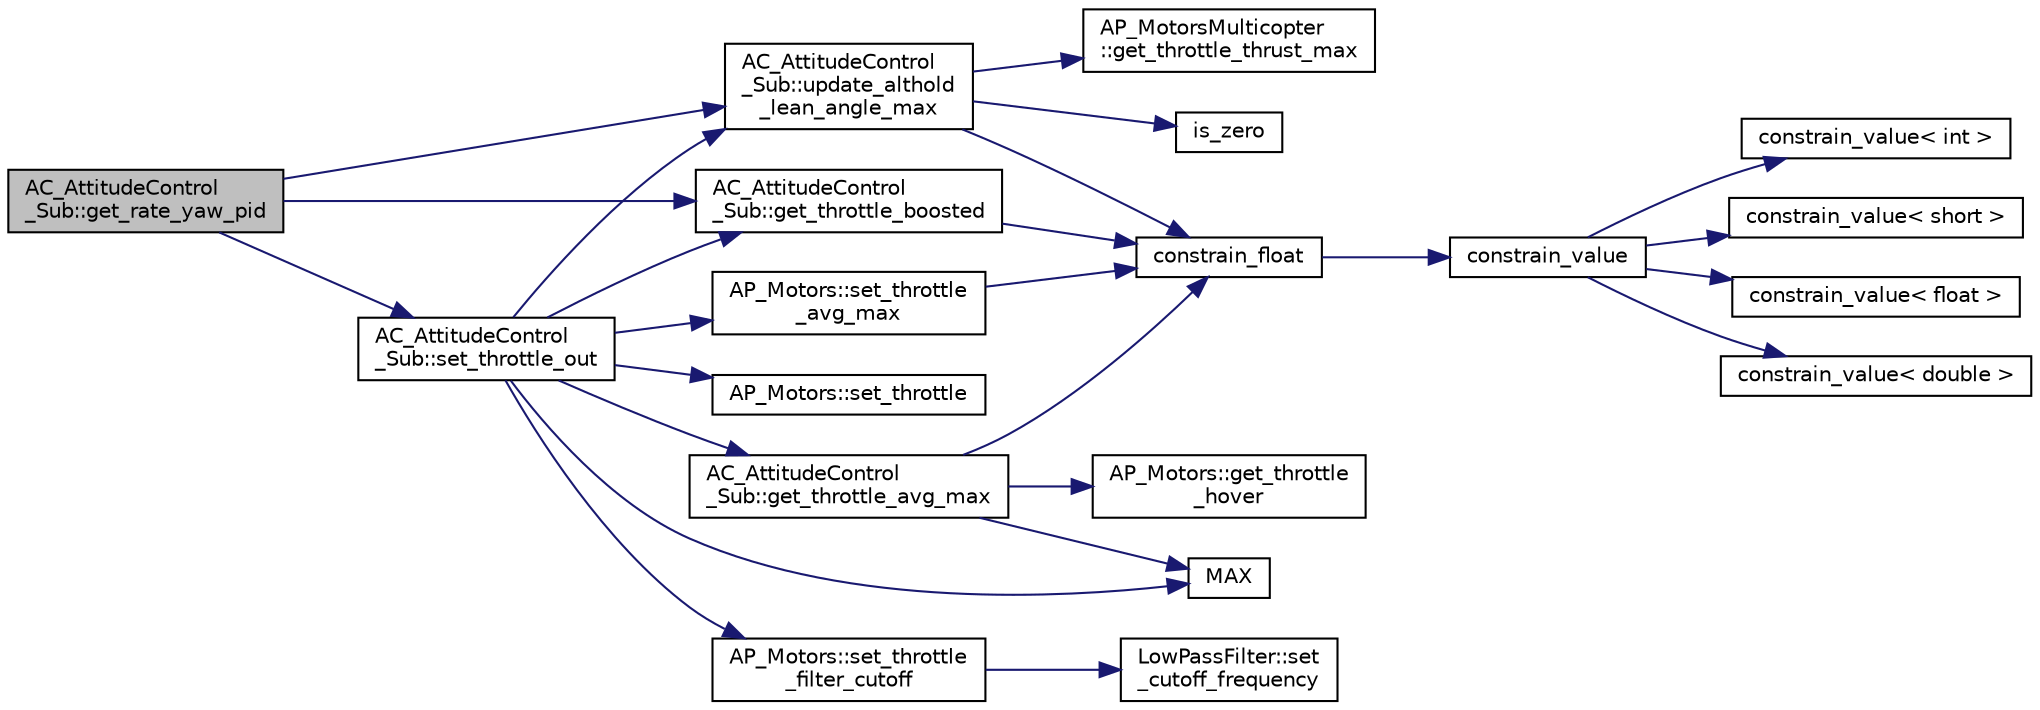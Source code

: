 digraph "AC_AttitudeControl_Sub::get_rate_yaw_pid"
{
 // INTERACTIVE_SVG=YES
  edge [fontname="Helvetica",fontsize="10",labelfontname="Helvetica",labelfontsize="10"];
  node [fontname="Helvetica",fontsize="10",shape=record];
  rankdir="LR";
  Node1 [label="AC_AttitudeControl\l_Sub::get_rate_yaw_pid",height=0.2,width=0.4,color="black", fillcolor="grey75", style="filled", fontcolor="black"];
  Node1 -> Node2 [color="midnightblue",fontsize="10",style="solid",fontname="Helvetica"];
  Node2 [label="AC_AttitudeControl\l_Sub::update_althold\l_lean_angle_max",height=0.2,width=0.4,color="black", fillcolor="white", style="filled",URL="$classAC__AttitudeControl__Sub.html#a5b05f03714d372c1b7a7cf1710fcc7f8"];
  Node2 -> Node3 [color="midnightblue",fontsize="10",style="solid",fontname="Helvetica"];
  Node3 [label="AP_MotorsMulticopter\l::get_throttle_thrust_max",height=0.2,width=0.4,color="black", fillcolor="white", style="filled",URL="$classAP__MotorsMulticopter.html#ade105370d07830c76c62cc26d6f7cbaf"];
  Node2 -> Node4 [color="midnightblue",fontsize="10",style="solid",fontname="Helvetica"];
  Node4 [label="is_zero",height=0.2,width=0.4,color="black", fillcolor="white", style="filled",URL="$AP__Math_8h.html#a2a12cce483e9b870da70d30406d82c60"];
  Node2 -> Node5 [color="midnightblue",fontsize="10",style="solid",fontname="Helvetica"];
  Node5 [label="constrain_float",height=0.2,width=0.4,color="black", fillcolor="white", style="filled",URL="$AP__Math_8h.html#ad525609d9dba6ffa556a0fbf08a3f9b4"];
  Node5 -> Node6 [color="midnightblue",fontsize="10",style="solid",fontname="Helvetica"];
  Node6 [label="constrain_value",height=0.2,width=0.4,color="black", fillcolor="white", style="filled",URL="$AP__Math_8h.html#a20e8f8671c282c69c1954652b6d61585"];
  Node6 -> Node7 [color="midnightblue",fontsize="10",style="solid",fontname="Helvetica"];
  Node7 [label="constrain_value\< int \>",height=0.2,width=0.4,color="black", fillcolor="white", style="filled",URL="$AP__Math_8cpp.html#a37e8e901754cb9c8e53a8e3030c82c50"];
  Node6 -> Node8 [color="midnightblue",fontsize="10",style="solid",fontname="Helvetica"];
  Node8 [label="constrain_value\< short \>",height=0.2,width=0.4,color="black", fillcolor="white", style="filled",URL="$AP__Math_8cpp.html#afdbe107ec1987d318a6347816fbf2b89"];
  Node6 -> Node9 [color="midnightblue",fontsize="10",style="solid",fontname="Helvetica"];
  Node9 [label="constrain_value\< float \>",height=0.2,width=0.4,color="black", fillcolor="white", style="filled",URL="$AP__Math_8cpp.html#ae6c621670c214da687de21d4e3a92587"];
  Node6 -> Node10 [color="midnightblue",fontsize="10",style="solid",fontname="Helvetica"];
  Node10 [label="constrain_value\< double \>",height=0.2,width=0.4,color="black", fillcolor="white", style="filled",URL="$AP__Math_8cpp.html#afe3990b00e9abc43fa97dfaf8e32f5c4"];
  Node1 -> Node11 [color="midnightblue",fontsize="10",style="solid",fontname="Helvetica"];
  Node11 [label="AC_AttitudeControl\l_Sub::set_throttle_out",height=0.2,width=0.4,color="black", fillcolor="white", style="filled",URL="$classAC__AttitudeControl__Sub.html#a01e89bcda33d4d292631f126b21d64fc"];
  Node11 -> Node2 [color="midnightblue",fontsize="10",style="solid",fontname="Helvetica"];
  Node11 -> Node12 [color="midnightblue",fontsize="10",style="solid",fontname="Helvetica"];
  Node12 [label="AP_Motors::set_throttle\l_filter_cutoff",height=0.2,width=0.4,color="black", fillcolor="white", style="filled",URL="$classAP__Motors.html#a663672b4ada40c46d343e3f62b51b820"];
  Node12 -> Node13 [color="midnightblue",fontsize="10",style="solid",fontname="Helvetica"];
  Node13 [label="LowPassFilter::set\l_cutoff_frequency",height=0.2,width=0.4,color="black", fillcolor="white", style="filled",URL="$classLowPassFilter.html#a1cc5016de137b01080fa0a6fa7fe53cd"];
  Node11 -> Node14 [color="midnightblue",fontsize="10",style="solid",fontname="Helvetica"];
  Node14 [label="AC_AttitudeControl\l_Sub::get_throttle_boosted",height=0.2,width=0.4,color="black", fillcolor="white", style="filled",URL="$classAC__AttitudeControl__Sub.html#ad9b99aeb009385e1ba2bd6329befd42c"];
  Node14 -> Node5 [color="midnightblue",fontsize="10",style="solid",fontname="Helvetica"];
  Node11 -> Node15 [color="midnightblue",fontsize="10",style="solid",fontname="Helvetica"];
  Node15 [label="AP_Motors::set_throttle",height=0.2,width=0.4,color="black", fillcolor="white", style="filled",URL="$classAP__Motors.html#a56d079ad89f5a4d2cacf014c8958a527"];
  Node11 -> Node16 [color="midnightblue",fontsize="10",style="solid",fontname="Helvetica"];
  Node16 [label="AP_Motors::set_throttle\l_avg_max",height=0.2,width=0.4,color="black", fillcolor="white", style="filled",URL="$classAP__Motors.html#a8f1c08d3e3ec39c1ce43a30f8045770c"];
  Node16 -> Node5 [color="midnightblue",fontsize="10",style="solid",fontname="Helvetica"];
  Node11 -> Node17 [color="midnightblue",fontsize="10",style="solid",fontname="Helvetica"];
  Node17 [label="AC_AttitudeControl\l_Sub::get_throttle_avg_max",height=0.2,width=0.4,color="black", fillcolor="white", style="filled",URL="$classAC__AttitudeControl__Sub.html#a355a53fe627b8f51805b839911350a11"];
  Node17 -> Node5 [color="midnightblue",fontsize="10",style="solid",fontname="Helvetica"];
  Node17 -> Node18 [color="midnightblue",fontsize="10",style="solid",fontname="Helvetica"];
  Node18 [label="MAX",height=0.2,width=0.4,color="black", fillcolor="white", style="filled",URL="$AP__Math_8h.html#a5c0b5c82749ac54970b2699d3c10ee9b"];
  Node17 -> Node19 [color="midnightblue",fontsize="10",style="solid",fontname="Helvetica"];
  Node19 [label="AP_Motors::get_throttle\l_hover",height=0.2,width=0.4,color="black", fillcolor="white", style="filled",URL="$classAP__Motors.html#a6641c5398dea1388547dff3db5d95a86"];
  Node11 -> Node18 [color="midnightblue",fontsize="10",style="solid",fontname="Helvetica"];
  Node1 -> Node14 [color="midnightblue",fontsize="10",style="solid",fontname="Helvetica"];
}
